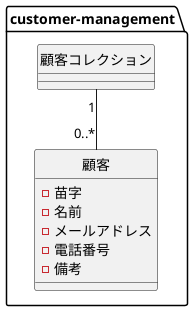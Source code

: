 @startuml

hide circle

package customer-management {
	class 顧客コレクション {
	}
	class 顧客 {
        - 苗字
        - 名前
        - メールアドレス
        - 電話番号
        - 備考
    }

    顧客コレクション "1" -- "0..*" 顧客
}

@enduml
